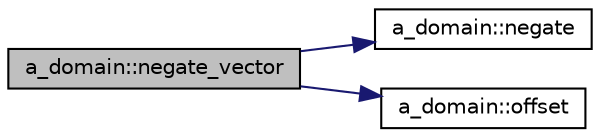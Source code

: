 digraph "a_domain::negate_vector"
{
  edge [fontname="Helvetica",fontsize="10",labelfontname="Helvetica",labelfontsize="10"];
  node [fontname="Helvetica",fontsize="10",shape=record];
  rankdir="LR";
  Node248 [label="a_domain::negate_vector",height=0.2,width=0.4,color="black", fillcolor="grey75", style="filled", fontcolor="black"];
  Node248 -> Node249 [color="midnightblue",fontsize="10",style="solid",fontname="Helvetica"];
  Node249 [label="a_domain::negate",height=0.2,width=0.4,color="black", fillcolor="white", style="filled",URL="$db/dd1/classa__domain.html#a13f69fa177cc5e2066c216174bee4295"];
  Node248 -> Node250 [color="midnightblue",fontsize="10",style="solid",fontname="Helvetica"];
  Node250 [label="a_domain::offset",height=0.2,width=0.4,color="black", fillcolor="white", style="filled",URL="$db/dd1/classa__domain.html#a62f150e399aec130df913d65a7772ff3"];
}
